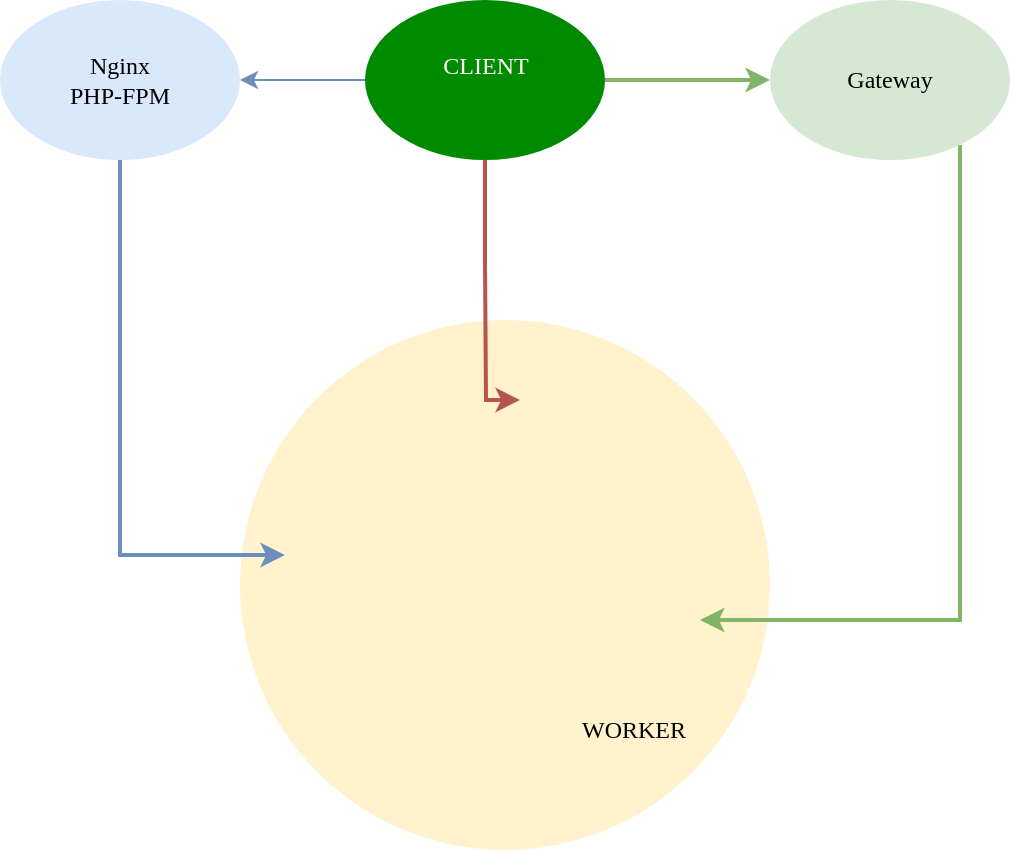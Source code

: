 <mxfile version="14.9.4" type="device"><diagram id="_X22pkIFO1_VVdrseI2Q" name="Page-1"><mxGraphModel dx="1185" dy="635" grid="1" gridSize="10" guides="1" tooltips="1" connect="1" arrows="1" fold="1" page="1" pageScale="1" pageWidth="827" pageHeight="1169" math="0" shadow="0"><root><mxCell id="0"/><mxCell id="1" parent="0"/><mxCell id="PccxyA70LWBbYIZH92Rp-12" value="" style="ellipse;whiteSpace=wrap;html=1;aspect=fixed;fillColor=#fff2cc;strokeColor=none;" vertex="1" parent="1"><mxGeometry x="200" y="370" width="265" height="265" as="geometry"/></mxCell><mxCell id="PccxyA70LWBbYIZH92Rp-13" value="" style="shape=image;html=1;verticalAlign=top;verticalLabelPosition=bottom;labelBackgroundColor=#ffffff;imageAspect=0;aspect=fixed;image=https://cdn4.iconfinder.com/data/icons/avatars-xmas-giveaway/128/builder_worker_helmet-128.png" vertex="1" parent="1"><mxGeometry x="272.5" y="407.5" width="40" height="40" as="geometry"/></mxCell><mxCell id="PccxyA70LWBbYIZH92Rp-14" value="" style="shape=image;html=1;verticalAlign=top;verticalLabelPosition=bottom;labelBackgroundColor=#ffffff;imageAspect=0;aspect=fixed;image=https://cdn4.iconfinder.com/data/icons/avatars-xmas-giveaway/128/builder_worker_helmet-128.png" vertex="1" parent="1"><mxGeometry x="222.5" y="467.5" width="40" height="40" as="geometry"/></mxCell><mxCell id="PccxyA70LWBbYIZH92Rp-15" value="" style="shape=image;html=1;verticalAlign=top;verticalLabelPosition=bottom;labelBackgroundColor=#ffffff;imageAspect=0;aspect=fixed;image=https://cdn4.iconfinder.com/data/icons/avatars-xmas-giveaway/128/builder_worker_helmet-128.png" vertex="1" parent="1"><mxGeometry x="336.5" y="487.5" width="40" height="40" as="geometry"/></mxCell><mxCell id="PccxyA70LWBbYIZH92Rp-16" value="" style="shape=image;html=1;verticalAlign=top;verticalLabelPosition=bottom;labelBackgroundColor=#ffffff;imageAspect=0;aspect=fixed;image=https://cdn4.iconfinder.com/data/icons/avatars-xmas-giveaway/128/builder_worker_helmet-128.png" vertex="1" parent="1"><mxGeometry x="242.5" y="537.5" width="40" height="40" as="geometry"/></mxCell><mxCell id="PccxyA70LWBbYIZH92Rp-17" value="" style="shape=image;html=1;verticalAlign=top;verticalLabelPosition=bottom;labelBackgroundColor=#ffffff;imageAspect=0;aspect=fixed;image=https://cdn4.iconfinder.com/data/icons/avatars-xmas-giveaway/128/builder_worker_helmet-128.png" vertex="1" parent="1"><mxGeometry x="396.5" y="507.5" width="40" height="40" as="geometry"/></mxCell><mxCell id="PccxyA70LWBbYIZH92Rp-18" value="" style="shape=image;html=1;verticalAlign=top;verticalLabelPosition=bottom;labelBackgroundColor=#ffffff;imageAspect=0;aspect=fixed;image=https://cdn4.iconfinder.com/data/icons/avatars-xmas-giveaway/128/builder_worker_helmet-128.png" vertex="1" parent="1"><mxGeometry x="312.5" y="527.5" width="40" height="40" as="geometry"/></mxCell><mxCell id="PccxyA70LWBbYIZH92Rp-19" value="" style="shape=image;html=1;verticalAlign=top;verticalLabelPosition=bottom;labelBackgroundColor=#ffffff;imageAspect=0;aspect=fixed;image=https://cdn4.iconfinder.com/data/icons/avatars-xmas-giveaway/128/builder_worker_helmet-128.png" vertex="1" parent="1"><mxGeometry x="376.5" y="442.5" width="40" height="40" as="geometry"/></mxCell><mxCell id="PccxyA70LWBbYIZH92Rp-20" value="" style="shape=image;html=1;verticalAlign=top;verticalLabelPosition=bottom;labelBackgroundColor=#ffffff;imageAspect=0;aspect=fixed;image=https://cdn4.iconfinder.com/data/icons/avatars-xmas-giveaway/128/builder_worker_helmet-128.png" vertex="1" parent="1"><mxGeometry x="322.5" y="577.5" width="40" height="40" as="geometry"/></mxCell><mxCell id="PccxyA70LWBbYIZH92Rp-21" value="" style="shape=image;html=1;verticalAlign=top;verticalLabelPosition=bottom;labelBackgroundColor=#ffffff;imageAspect=0;aspect=fixed;image=https://cdn4.iconfinder.com/data/icons/avatars-xmas-giveaway/128/builder_worker_helmet-128.png" vertex="1" parent="1"><mxGeometry x="332.5" y="387.5" width="40" height="40" as="geometry"/></mxCell><mxCell id="PccxyA70LWBbYIZH92Rp-22" value="" style="shape=image;html=1;verticalAlign=top;verticalLabelPosition=bottom;labelBackgroundColor=#ffffff;imageAspect=0;aspect=fixed;image=https://cdn4.iconfinder.com/data/icons/avatars-xmas-giveaway/128/builder_worker_helmet-128.png" vertex="1" parent="1"><mxGeometry x="312.5" y="442.5" width="40" height="40" as="geometry"/></mxCell><mxCell id="PccxyA70LWBbYIZH92Rp-23" value="" style="shape=image;html=1;verticalAlign=top;verticalLabelPosition=bottom;labelBackgroundColor=#ffffff;imageAspect=0;aspect=fixed;image=https://cdn4.iconfinder.com/data/icons/avatars-xmas-giveaway/128/builder_worker_helmet-128.png" vertex="1" parent="1"><mxGeometry x="272.5" y="482.5" width="40" height="40" as="geometry"/></mxCell><mxCell id="PccxyA70LWBbYIZH92Rp-28" style="edgeStyle=orthogonalEdgeStyle;rounded=0;orthogonalLoop=1;jettySize=auto;html=1;entryX=0;entryY=0.5;entryDx=0;entryDy=0;exitX=0.5;exitY=1;exitDx=0;exitDy=0;fillColor=#dae8fc;strokeColor=#6c8ebf;strokeWidth=2;" edge="1" parent="1" source="PccxyA70LWBbYIZH92Rp-27" target="PccxyA70LWBbYIZH92Rp-14"><mxGeometry relative="1" as="geometry"><Array as="points"><mxPoint x="140" y="488"/></Array></mxGeometry></mxCell><mxCell id="PccxyA70LWBbYIZH92Rp-27" value="&lt;font face=&quot;Comic Sans MS&quot;&gt;Nginx&lt;br&gt;PHP-FPM&lt;/font&gt;" style="ellipse;whiteSpace=wrap;html=1;fillColor=#dae8fc;strokeColor=none;" vertex="1" parent="1"><mxGeometry x="80" y="210" width="120" height="80" as="geometry"/></mxCell><mxCell id="PccxyA70LWBbYIZH92Rp-30" style="edgeStyle=orthogonalEdgeStyle;rounded=0;orthogonalLoop=1;jettySize=auto;html=1;entryX=1;entryY=0.5;entryDx=0;entryDy=0;fillColor=#dae8fc;strokeColor=#6c8ebf;" edge="1" parent="1" source="PccxyA70LWBbYIZH92Rp-29" target="PccxyA70LWBbYIZH92Rp-27"><mxGeometry relative="1" as="geometry"/></mxCell><mxCell id="PccxyA70LWBbYIZH92Rp-31" style="edgeStyle=orthogonalEdgeStyle;rounded=0;orthogonalLoop=1;jettySize=auto;html=1;fillColor=#f8cecc;strokeColor=#b85450;strokeWidth=2;" edge="1" parent="1" source="PccxyA70LWBbYIZH92Rp-29"><mxGeometry relative="1" as="geometry"><mxPoint x="340" y="410" as="targetPoint"/><Array as="points"><mxPoint x="323" y="340"/><mxPoint x="323" y="410"/></Array></mxGeometry></mxCell><mxCell id="PccxyA70LWBbYIZH92Rp-35" style="edgeStyle=orthogonalEdgeStyle;rounded=0;orthogonalLoop=1;jettySize=auto;html=1;entryX=0;entryY=0.5;entryDx=0;entryDy=0;fillColor=#d5e8d4;strokeColor=#82b366;strokeWidth=2;" edge="1" parent="1" source="PccxyA70LWBbYIZH92Rp-29" target="PccxyA70LWBbYIZH92Rp-32"><mxGeometry relative="1" as="geometry"/></mxCell><mxCell id="PccxyA70LWBbYIZH92Rp-29" value="&lt;font face=&quot;Comic Sans MS&quot;&gt;CLIENT&lt;br&gt;&lt;span style=&quot;color: rgba(0 , 0 , 0 , 0) ; font-size: 0px&quot;&gt;%3CmxGraphModel%3E%3Croot%3E%3CmxCell%20id%3D%220%22%2F%3E%3CmxCell%20id%3D%221%22%20parent%3D%220%22%2F%3E%3CmxCell%20id%3D%222%22%20value%3D%22%22%20style%3D%22shape%3Dimage%3Bhtml%3D1%3BverticalAlign%3Dtop%3BverticalLabelPosition%3Dbottom%3BlabelBackgroundColor%3D%23ffffff%3BimageAspect%3D0%3Baspect%3Dfixed%3Bimage%3Dhttps%3A%2F%2Fcdn2.iconfinder.com%2Fdata%2Ficons%2Ficontober%2F64%2FInkcontober_Screech_Psyduck-128.png%3BfontFamily%3DComic%20Sans%20MS%3B%22%20vertex%3D%221%22%20parent%3D%221%22%3E%3CmxGeometry%20x%3D%22150%22%20y%3D%2270%22%20width%3D%2230%22%20height%3D%2230%22%20as%3D%22geometry%22%2F%3E%3C%2FmxCell%3E%3C%2Froot%3E%3C%2FmxGraphModel%3E&lt;/span&gt;&lt;span style=&quot;color: rgba(0 , 0 , 0 , 0) ; font-size: 0px&quot;&gt;%3CmxGraphModel%3E%3Croot%3E%3CmxCell%20id%3D%220%22%2F%3E%3CmxCell%20id%3D%221%22%20parent%3D%220%22%2F%3E%3CmxCell%20id%3D%222%22%20value%3D%22%22%20style%3D%22shape%3Dimage%3Bhtml%3D1%3BverticalAlign%3Dtop%3BverticalLabelPosition%3Dbottom%3BlabelBackgroundColor%3D%23ffffff%3BimageAspect%3D0%3Baspect%3Dfixed%3Bimage%3Dhttps%3A%2F%2Fcdn2.iconfinder.com%2Fdata%2Ficons%2Ficontober%2F64%2FInkcontober_Screech_Psyduck-128.png%3BfontFamily%3DComic%20Sans%20MS%3B%22%20vertex%3D%221%22%20parent%3D%221%22%3E%3CmxGeometry%20x%3D%22150%22%20y%3D%2270%22%20width%3D%2230%22%20height%3D%2230%22%20as%3D%22geometry%22%2F%3E%3C%2FmxCell%3E%3C%2Froot%3E%3C%2FmxGraphModel%3E&lt;/span&gt;&lt;/font&gt;" style="ellipse;whiteSpace=wrap;html=1;fillColor=#008a00;fontColor=#ffffff;strokeColor=none;" vertex="1" parent="1"><mxGeometry x="262.5" y="210" width="120" height="80" as="geometry"/></mxCell><mxCell id="PccxyA70LWBbYIZH92Rp-34" style="edgeStyle=orthogonalEdgeStyle;rounded=0;orthogonalLoop=1;jettySize=auto;html=1;strokeWidth=2;fillColor=#d5e8d4;strokeColor=#82b366;" edge="1" parent="1" source="PccxyA70LWBbYIZH92Rp-32"><mxGeometry relative="1" as="geometry"><mxPoint x="430" y="520" as="targetPoint"/><Array as="points"><mxPoint x="560" y="520"/></Array></mxGeometry></mxCell><mxCell id="PccxyA70LWBbYIZH92Rp-32" value="&lt;font face=&quot;Comic Sans MS&quot;&gt;Gateway&lt;/font&gt;" style="ellipse;whiteSpace=wrap;html=1;fillColor=#d5e8d4;strokeColor=none;" vertex="1" parent="1"><mxGeometry x="465" y="210" width="120" height="80" as="geometry"/></mxCell><mxCell id="PccxyA70LWBbYIZH92Rp-36" value="" style="shape=image;html=1;verticalAlign=top;verticalLabelPosition=bottom;labelBackgroundColor=#ffffff;imageAspect=0;aspect=fixed;image=https://cdn2.iconfinder.com/data/icons/icontober/64/Inkcontober_Screech_Psyduck-128.png;fontFamily=Comic Sans MS;" vertex="1" parent="1"><mxGeometry x="307.5" y="250" width="30" height="30" as="geometry"/></mxCell><mxCell id="PccxyA70LWBbYIZH92Rp-37" value="&lt;font face=&quot;Comic Sans MS&quot;&gt;WORKER&lt;/font&gt;" style="text;html=1;strokeColor=none;fillColor=none;align=center;verticalAlign=middle;whiteSpace=wrap;rounded=0;" vertex="1" parent="1"><mxGeometry x="369.75" y="565" width="53.5" height="20" as="geometry"/></mxCell></root></mxGraphModel></diagram></mxfile>